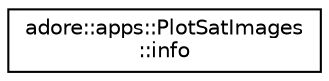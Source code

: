 digraph "Graphical Class Hierarchy"
{
 // LATEX_PDF_SIZE
  edge [fontname="Helvetica",fontsize="10",labelfontname="Helvetica",labelfontsize="10"];
  node [fontname="Helvetica",fontsize="10",shape=record];
  rankdir="LR";
  Node0 [label="adore::apps::PlotSatImages\l::info",height=0.2,width=0.4,color="black", fillcolor="white", style="filled",URL="$structadore_1_1apps_1_1PlotSatImages_1_1info.html",tooltip=" "];
}

